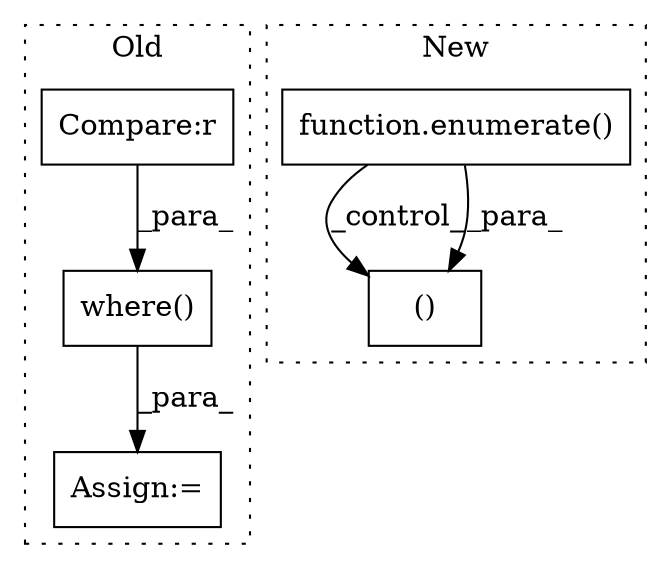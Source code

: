 digraph G {
subgraph cluster0 {
1 [label="where()" a="75" s="25982,26102" l="29,14" shape="box"];
3 [label="Assign:=" a="68" s="25979" l="3" shape="box"];
4 [label="Compare:r" a="40" s="26011" l="18" shape="box"];
label = "Old";
style="dotted";
}
subgraph cluster1 {
2 [label="function.enumerate()" a="75" s="26062,26075" l="10,1" shape="box"];
5 [label="()" a="54" s="26296" l="9" shape="box"];
label = "New";
style="dotted";
}
1 -> 3 [label="_para_"];
2 -> 5 [label="_control_"];
2 -> 5 [label="_para_"];
4 -> 1 [label="_para_"];
}